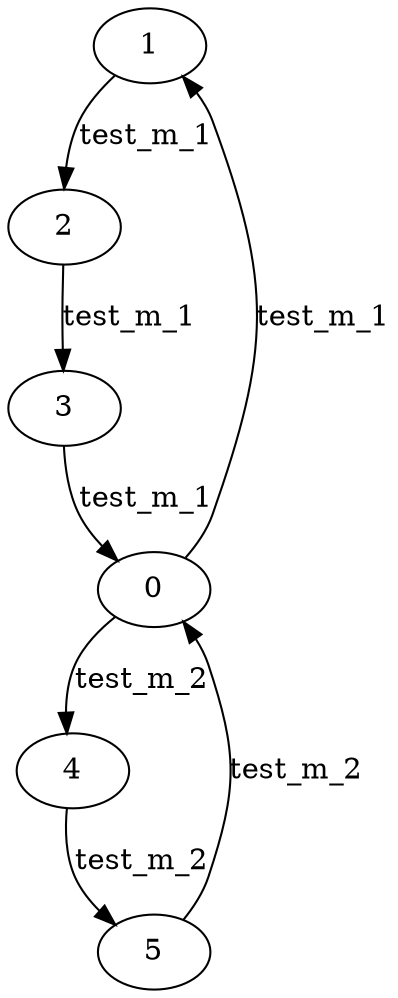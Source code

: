 digraph  {
1;
2;
3;
0;
4;
5;
1 -> 2 [key=0, label=test_m_1];
2 -> 3 [key=0, label=test_m_1];
3 -> 0 [key=0, label=test_m_1];
0 -> 1 [key=0, label=test_m_1];
0 -> 4 [key=0, label=test_m_2];
4 -> 5 [key=0, label=test_m_2];
5 -> 0 [key=0, label=test_m_2];
}